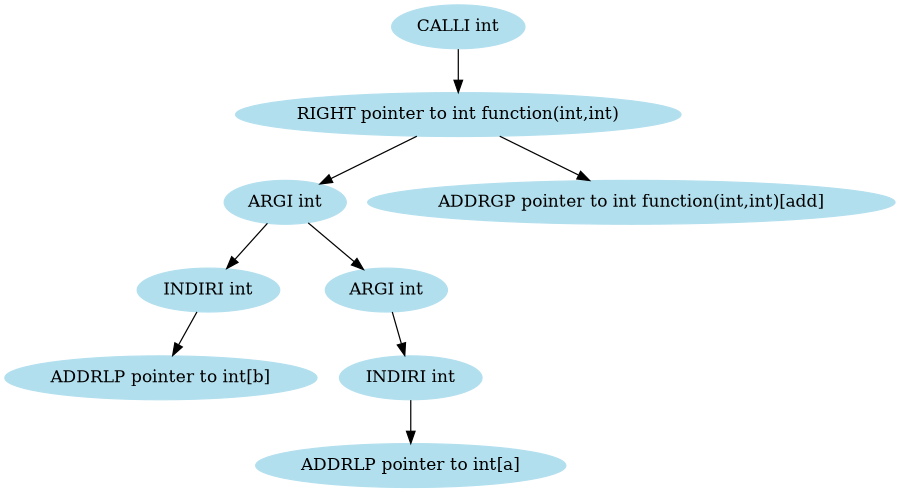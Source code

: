 ////////////////////////////////////////////////////////////////////////////////
// Generate the dot file for drawing semantic structure of statements

// File name: test.c
// Line number: 9
////////////////////////////////////////////////////////////////////////////////

digraph sematic_dag  {
    size="6,6";
    node [color=lightblue2, style=filled];
    v1 [label="CALLI int"];
    v2 [label="RIGHT pointer to int function(int,int)"];
    v1 -> v2

    v3 [label="ARGI int"];
    v4 [label="ADDRGP pointer to int function(int,int)\[add\]"];
    v2 -> v3
    v2 -> v4

    v5 [label="INDIRI int"];
    v6 [label="ARGI int"];
    v3 -> v5
    v3 -> v6

    v7 [label="ADDRLP pointer to int\[b\]"];
    v5 -> v7

    v8 [label="INDIRI int"];
    v6 -> v8

    v9 [label="ADDRLP pointer to int\[a\]"];
    v8 -> v9

}
